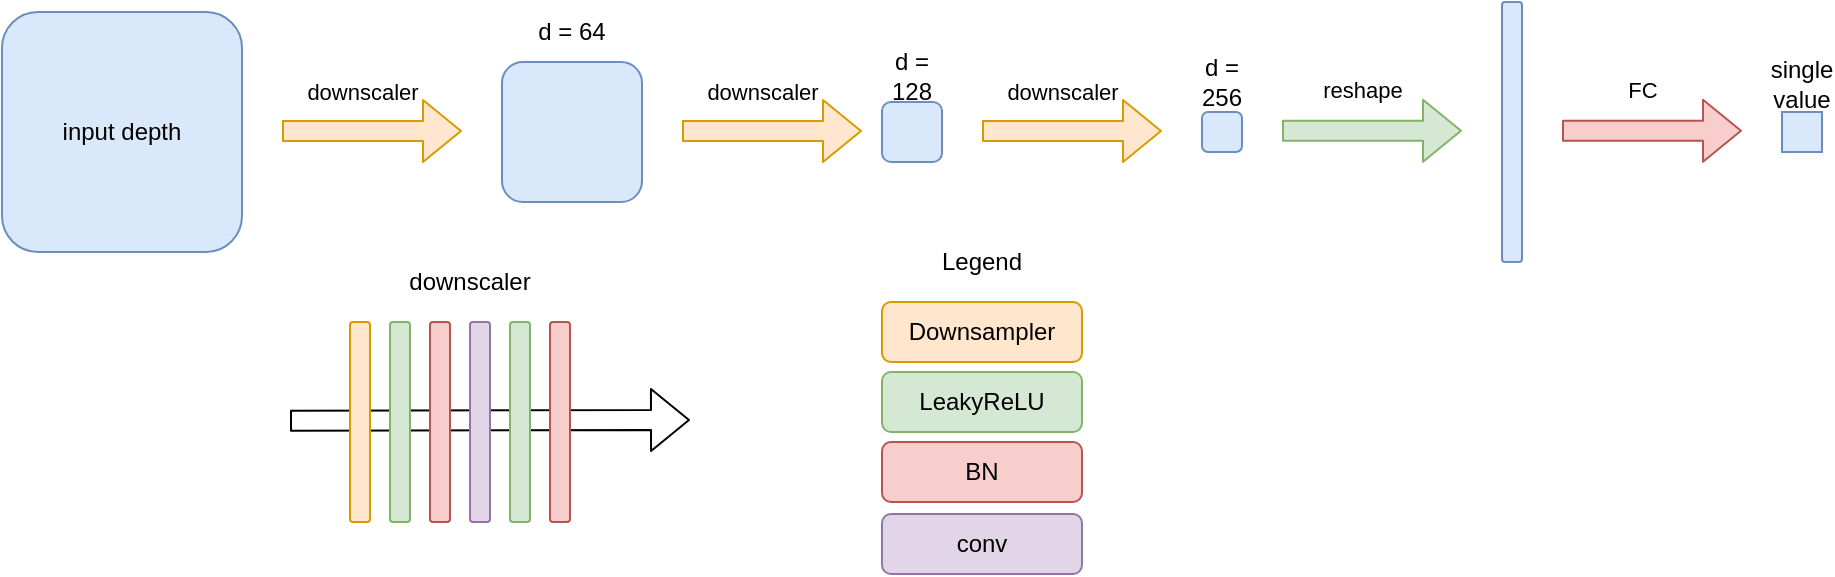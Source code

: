 <mxfile version="12.9.11" type="device"><diagram id="7CTbKoLQeSuCzQkoC78k" name="Page-1"><mxGraphModel dx="1109" dy="514" grid="0" gridSize="10" guides="1" tooltips="1" connect="1" arrows="1" fold="1" page="1" pageScale="1" pageWidth="827" pageHeight="1169" math="0" shadow="0"><root><mxCell id="0"/><mxCell id="1" parent="0"/><mxCell id="0t3xmy-18D81XdzQi0O0-22" value="" style="shape=flexArrow;endArrow=classic;html=1;" edge="1" parent="1"><mxGeometry width="50" height="50" relative="1" as="geometry"><mxPoint x="469" y="293.41" as="sourcePoint"/><mxPoint x="669" y="293" as="targetPoint"/></mxGeometry></mxCell><mxCell id="0t3xmy-18D81XdzQi0O0-1" value="input depth" style="rounded=1;whiteSpace=wrap;html=1;fillColor=#dae8fc;strokeColor=#6c8ebf;" vertex="1" parent="1"><mxGeometry x="325" y="89" width="120" height="120" as="geometry"/></mxCell><mxCell id="0t3xmy-18D81XdzQi0O0-3" value="downscaler" style="shape=flexArrow;endArrow=classic;html=1;fillColor=#ffe6cc;strokeColor=#d79b00;spacingTop=-40;" edge="1" parent="1"><mxGeometry x="-0.111" width="50" height="50" relative="1" as="geometry"><mxPoint x="465" y="148.5" as="sourcePoint"/><mxPoint x="555" y="148.5" as="targetPoint"/><mxPoint as="offset"/></mxGeometry></mxCell><mxCell id="0t3xmy-18D81XdzQi0O0-4" value="d = 64" style="rounded=1;whiteSpace=wrap;html=1;fillColor=#dae8fc;strokeColor=#6c8ebf;spacingTop=-100;" vertex="1" parent="1"><mxGeometry x="575" y="114" width="70" height="70" as="geometry"/></mxCell><mxCell id="0t3xmy-18D81XdzQi0O0-5" value="downscaler" style="shape=flexArrow;endArrow=classic;html=1;fillColor=#ffe6cc;strokeColor=#d79b00;spacingTop=-40;" edge="1" parent="1"><mxGeometry x="-0.111" width="50" height="50" relative="1" as="geometry"><mxPoint x="665" y="148.5" as="sourcePoint"/><mxPoint x="755" y="148.5" as="targetPoint"/><mxPoint as="offset"/></mxGeometry></mxCell><mxCell id="0t3xmy-18D81XdzQi0O0-6" value="d = 128" style="rounded=1;whiteSpace=wrap;html=1;fillColor=#dae8fc;strokeColor=#6c8ebf;spacingTop=-57;" vertex="1" parent="1"><mxGeometry x="765" y="134" width="30" height="30" as="geometry"/></mxCell><mxCell id="0t3xmy-18D81XdzQi0O0-7" value="downscaler" style="shape=flexArrow;endArrow=classic;html=1;fillColor=#ffe6cc;strokeColor=#d79b00;spacingTop=-40;" edge="1" parent="1"><mxGeometry x="-0.111" width="50" height="50" relative="1" as="geometry"><mxPoint x="815" y="148.5" as="sourcePoint"/><mxPoint x="905" y="148.5" as="targetPoint"/><mxPoint as="offset"/></mxGeometry></mxCell><mxCell id="0t3xmy-18D81XdzQi0O0-8" value="d = 256" style="rounded=1;whiteSpace=wrap;html=1;fillColor=#dae8fc;strokeColor=#6c8ebf;spacingTop=-50;" vertex="1" parent="1"><mxGeometry x="925" y="139" width="20" height="20" as="geometry"/></mxCell><mxCell id="0t3xmy-18D81XdzQi0O0-10" value="reshape" style="shape=flexArrow;endArrow=classic;html=1;fillColor=#d5e8d4;strokeColor=#82b366;spacingTop=-40;" edge="1" parent="1"><mxGeometry x="-0.111" width="50" height="50" relative="1" as="geometry"><mxPoint x="965" y="148.41" as="sourcePoint"/><mxPoint x="1055" y="148.41" as="targetPoint"/><mxPoint as="offset"/></mxGeometry></mxCell><mxCell id="0t3xmy-18D81XdzQi0O0-12" value="" style="rounded=1;whiteSpace=wrap;html=1;fillColor=#dae8fc;strokeColor=#6c8ebf;" vertex="1" parent="1"><mxGeometry x="1075" y="84" width="10" height="130" as="geometry"/></mxCell><mxCell id="0t3xmy-18D81XdzQi0O0-13" value="FC" style="shape=flexArrow;endArrow=classic;html=1;fillColor=#f8cecc;strokeColor=#b85450;spacingTop=-40;" edge="1" parent="1"><mxGeometry x="-0.111" width="50" height="50" relative="1" as="geometry"><mxPoint x="1105" y="148.41" as="sourcePoint"/><mxPoint x="1195" y="148.41" as="targetPoint"/><mxPoint as="offset"/></mxGeometry></mxCell><mxCell id="0t3xmy-18D81XdzQi0O0-14" value="single value" style="rounded=0;whiteSpace=wrap;html=1;spacingTop=-48;fillColor=#dae8fc;strokeColor=#6c8ebf;" vertex="1" parent="1"><mxGeometry x="1215" y="139" width="20" height="20" as="geometry"/></mxCell><mxCell id="0t3xmy-18D81XdzQi0O0-16" value="" style="rounded=1;whiteSpace=wrap;html=1;fillColor=#ffe6cc;strokeColor=#d79b00;" vertex="1" parent="1"><mxGeometry x="499" y="244" width="10" height="100" as="geometry"/></mxCell><mxCell id="0t3xmy-18D81XdzQi0O0-17" value="" style="rounded=1;whiteSpace=wrap;html=1;fillColor=#d5e8d4;strokeColor=#82b366;" vertex="1" parent="1"><mxGeometry x="519" y="244" width="10" height="100" as="geometry"/></mxCell><mxCell id="0t3xmy-18D81XdzQi0O0-18" value="" style="rounded=1;whiteSpace=wrap;html=1;fillColor=#f8cecc;strokeColor=#b85450;" vertex="1" parent="1"><mxGeometry x="539" y="244" width="10" height="100" as="geometry"/></mxCell><mxCell id="0t3xmy-18D81XdzQi0O0-19" value="" style="rounded=1;whiteSpace=wrap;html=1;fillColor=#e1d5e7;strokeColor=#9673a6;" vertex="1" parent="1"><mxGeometry x="559" y="244" width="10" height="100" as="geometry"/></mxCell><mxCell id="0t3xmy-18D81XdzQi0O0-20" value="" style="rounded=1;whiteSpace=wrap;html=1;fillColor=#d5e8d4;strokeColor=#82b366;" vertex="1" parent="1"><mxGeometry x="579" y="244" width="10" height="100" as="geometry"/></mxCell><mxCell id="0t3xmy-18D81XdzQi0O0-21" value="" style="rounded=1;whiteSpace=wrap;html=1;fillColor=#f8cecc;strokeColor=#b85450;" vertex="1" parent="1"><mxGeometry x="599" y="244" width="10" height="100" as="geometry"/></mxCell><mxCell id="0t3xmy-18D81XdzQi0O0-23" value="downscaler" style="text;html=1;strokeColor=none;fillColor=none;align=center;verticalAlign=middle;whiteSpace=wrap;rounded=0;" vertex="1" parent="1"><mxGeometry x="539" y="214" width="40" height="20" as="geometry"/></mxCell><mxCell id="0t3xmy-18D81XdzQi0O0-24" value="Downsampler" style="rounded=1;whiteSpace=wrap;html=1;fillColor=#ffe6cc;strokeColor=#d79b00;direction=south;" vertex="1" parent="1"><mxGeometry x="765" y="234" width="100" height="30" as="geometry"/></mxCell><mxCell id="0t3xmy-18D81XdzQi0O0-25" value="LeakyReLU" style="rounded=1;whiteSpace=wrap;html=1;fillColor=#d5e8d4;strokeColor=#82b366;direction=south;" vertex="1" parent="1"><mxGeometry x="765" y="269" width="100" height="30" as="geometry"/></mxCell><mxCell id="0t3xmy-18D81XdzQi0O0-26" value="BN" style="rounded=1;whiteSpace=wrap;html=1;fillColor=#f8cecc;strokeColor=#b85450;direction=south;" vertex="1" parent="1"><mxGeometry x="765" y="304" width="100" height="30" as="geometry"/></mxCell><mxCell id="0t3xmy-18D81XdzQi0O0-27" value="conv" style="rounded=1;whiteSpace=wrap;html=1;fillColor=#e1d5e7;strokeColor=#9673a6;direction=south;" vertex="1" parent="1"><mxGeometry x="765" y="340" width="100" height="30" as="geometry"/></mxCell><mxCell id="0t3xmy-18D81XdzQi0O0-31" value="Legend" style="text;html=1;strokeColor=none;fillColor=none;align=center;verticalAlign=middle;whiteSpace=wrap;rounded=0;" vertex="1" parent="1"><mxGeometry x="795" y="204" width="40" height="20" as="geometry"/></mxCell></root></mxGraphModel></diagram></mxfile>
